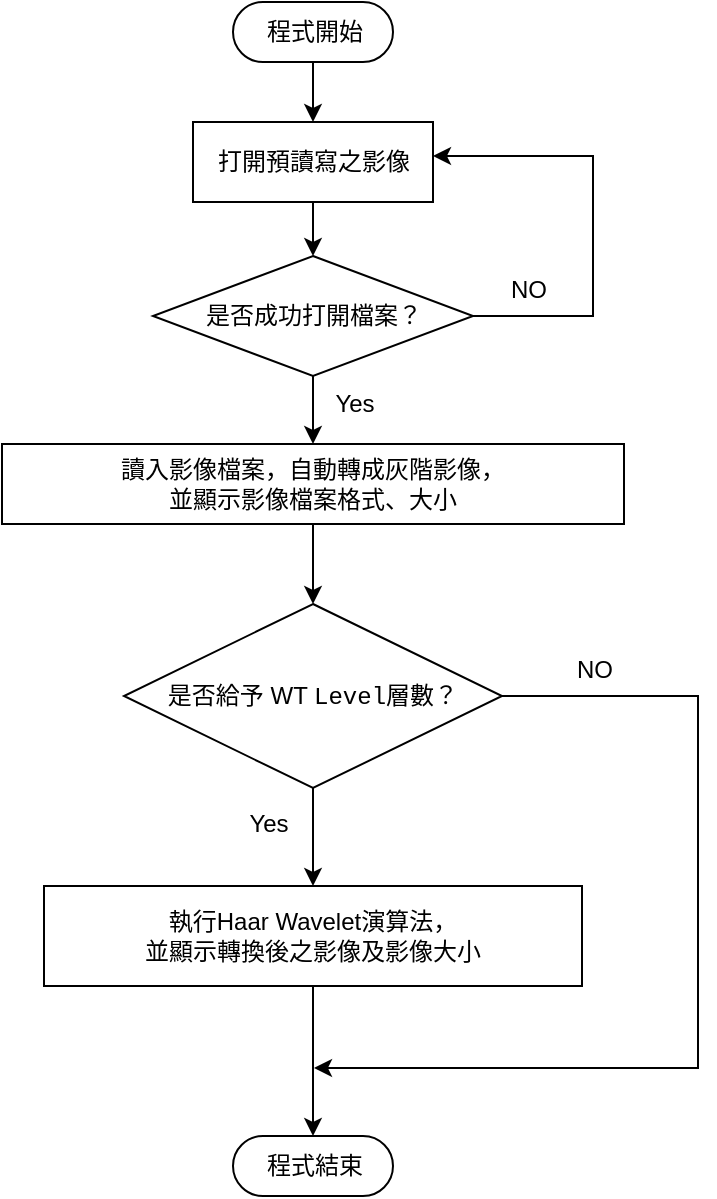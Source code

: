 <mxfile version="13.9.2" type="device"><diagram id="RfTGo-wIv_0oaIp8lQ-S" name="Page-1"><mxGraphModel dx="830" dy="794" grid="0" gridSize="10" guides="1" tooltips="1" connect="1" arrows="1" fold="1" page="1" pageScale="1" pageWidth="850" pageHeight="1100" math="0" shadow="0"><root><mxCell id="0"/><mxCell id="1" parent="0"/><mxCell id="hx35D9OWErO_ZtlUEhPw-4" value="" style="edgeStyle=orthogonalEdgeStyle;rounded=0;orthogonalLoop=1;jettySize=auto;html=1;" parent="1" source="hx35D9OWErO_ZtlUEhPw-2" target="hx35D9OWErO_ZtlUEhPw-3" edge="1"><mxGeometry relative="1" as="geometry"/></mxCell><mxCell id="hx35D9OWErO_ZtlUEhPw-2" value="程式開始" style="html=1;dashed=0;whitespace=wrap;shape=mxgraph.dfd.start" parent="1" vertex="1"><mxGeometry x="368.5" y="32" width="80" height="30" as="geometry"/></mxCell><mxCell id="hx35D9OWErO_ZtlUEhPw-6" value="" style="edgeStyle=orthogonalEdgeStyle;rounded=0;orthogonalLoop=1;jettySize=auto;html=1;" parent="1" source="hx35D9OWErO_ZtlUEhPw-3" target="hx35D9OWErO_ZtlUEhPw-5" edge="1"><mxGeometry relative="1" as="geometry"/></mxCell><mxCell id="hx35D9OWErO_ZtlUEhPw-3" value="打開預讀寫之影像" style="whiteSpace=wrap;html=1;dashed=0;" parent="1" vertex="1"><mxGeometry x="348.5" y="92" width="120" height="40" as="geometry"/></mxCell><mxCell id="hx35D9OWErO_ZtlUEhPw-7" style="edgeStyle=orthogonalEdgeStyle;rounded=0;orthogonalLoop=1;jettySize=auto;html=1;entryX=1;entryY=0.5;entryDx=0;entryDy=0;" parent="1" edge="1"><mxGeometry relative="1" as="geometry"><Array as="points"><mxPoint x="548.5" y="189"/><mxPoint x="548.5" y="109"/></Array><mxPoint x="480.5" y="189" as="sourcePoint"/><mxPoint x="468.5" y="109" as="targetPoint"/></mxGeometry></mxCell><mxCell id="hx35D9OWErO_ZtlUEhPw-10" value="" style="edgeStyle=orthogonalEdgeStyle;rounded=0;orthogonalLoop=1;jettySize=auto;html=1;" parent="1" source="hx35D9OWErO_ZtlUEhPw-5" target="hx35D9OWErO_ZtlUEhPw-9" edge="1"><mxGeometry relative="1" as="geometry"/></mxCell><mxCell id="hx35D9OWErO_ZtlUEhPw-5" value="是否成功打開檔案？" style="rhombus;whiteSpace=wrap;html=1;dashed=0;" parent="1" vertex="1"><mxGeometry x="328.5" y="159" width="160" height="60" as="geometry"/></mxCell><mxCell id="hx35D9OWErO_ZtlUEhPw-8" value="NO" style="text;html=1;align=center;verticalAlign=middle;resizable=0;points=[];autosize=1;" parent="1" vertex="1"><mxGeometry x="500.5" y="166" width="30" height="20" as="geometry"/></mxCell><mxCell id="w-jcOKpWkOqKyJUBCbfS-5" value="" style="edgeStyle=orthogonalEdgeStyle;rounded=0;orthogonalLoop=1;jettySize=auto;html=1;" parent="1" source="hx35D9OWErO_ZtlUEhPw-9" target="w-jcOKpWkOqKyJUBCbfS-3" edge="1"><mxGeometry relative="1" as="geometry"/></mxCell><mxCell id="hx35D9OWErO_ZtlUEhPw-9" value="讀入影像檔案，自動轉成灰階影像，&lt;br&gt;並顯示影像檔案格式、大小" style="whiteSpace=wrap;html=1;dashed=0;" parent="1" vertex="1"><mxGeometry x="253" y="253" width="311" height="40" as="geometry"/></mxCell><mxCell id="hx35D9OWErO_ZtlUEhPw-11" value="Yes" style="text;html=1;align=center;verticalAlign=middle;resizable=0;points=[];autosize=1;" parent="1" vertex="1"><mxGeometry x="408.5" y="223" width="40" height="20" as="geometry"/></mxCell><mxCell id="hx35D9OWErO_ZtlUEhPw-14" value="執行Haar Wavelet演算法，&lt;br&gt;並顯示轉換後之影像及影像大小" style="whiteSpace=wrap;html=1;dashed=0;" parent="1" vertex="1"><mxGeometry x="274" y="474" width="269" height="50" as="geometry"/></mxCell><mxCell id="w-jcOKpWkOqKyJUBCbfS-22" style="edgeStyle=orthogonalEdgeStyle;rounded=0;orthogonalLoop=1;jettySize=auto;html=1;exitX=0.5;exitY=1;exitDx=0;exitDy=0;" parent="1" source="hx35D9OWErO_ZtlUEhPw-14" target="hx35D9OWErO_ZtlUEhPw-20" edge="1"><mxGeometry relative="1" as="geometry"><mxPoint x="412" y="532" as="sourcePoint"/></mxGeometry></mxCell><mxCell id="hx35D9OWErO_ZtlUEhPw-20" value="程式結束" style="html=1;dashed=0;whitespace=wrap;shape=mxgraph.dfd.start" parent="1" vertex="1"><mxGeometry x="368.5" y="599" width="80" height="30" as="geometry"/></mxCell><mxCell id="UqqaEKMULXH5UqKyv5tW-1" style="edgeStyle=orthogonalEdgeStyle;rounded=0;orthogonalLoop=1;jettySize=auto;html=1;" edge="1" parent="1" source="w-jcOKpWkOqKyJUBCbfS-3"><mxGeometry relative="1" as="geometry"><mxPoint x="409" y="565" as="targetPoint"/><Array as="points"><mxPoint x="601" y="379"/><mxPoint x="601" y="565"/></Array></mxGeometry></mxCell><mxCell id="UqqaEKMULXH5UqKyv5tW-2" style="edgeStyle=orthogonalEdgeStyle;rounded=0;orthogonalLoop=1;jettySize=auto;html=1;exitX=0.5;exitY=1;exitDx=0;exitDy=0;" edge="1" parent="1" source="w-jcOKpWkOqKyJUBCbfS-3" target="hx35D9OWErO_ZtlUEhPw-14"><mxGeometry relative="1" as="geometry"/></mxCell><mxCell id="w-jcOKpWkOqKyJUBCbfS-3" value="&lt;span style=&quot;background-color: rgb(255 , 255 , 255)&quot;&gt;是否給予 WT &lt;font face=&quot;menlo, monaco, courier new, monospace&quot;&gt;Level層數&lt;/font&gt;&lt;span&gt;？&lt;/span&gt;&lt;/span&gt;" style="rhombus;whiteSpace=wrap;html=1;dashed=0;" parent="1" vertex="1"><mxGeometry x="314" y="333" width="189" height="92" as="geometry"/></mxCell><mxCell id="w-jcOKpWkOqKyJUBCbfS-8" value="Yes" style="text;html=1;align=center;verticalAlign=middle;resizable=0;points=[];autosize=1;" parent="1" vertex="1"><mxGeometry x="366" y="433" width="40" height="20" as="geometry"/></mxCell><mxCell id="w-jcOKpWkOqKyJUBCbfS-15" value="NO" style="text;html=1;align=center;verticalAlign=middle;resizable=0;points=[];autosize=1;" parent="1" vertex="1"><mxGeometry x="534" y="356" width="30" height="20" as="geometry"/></mxCell></root></mxGraphModel></diagram></mxfile>